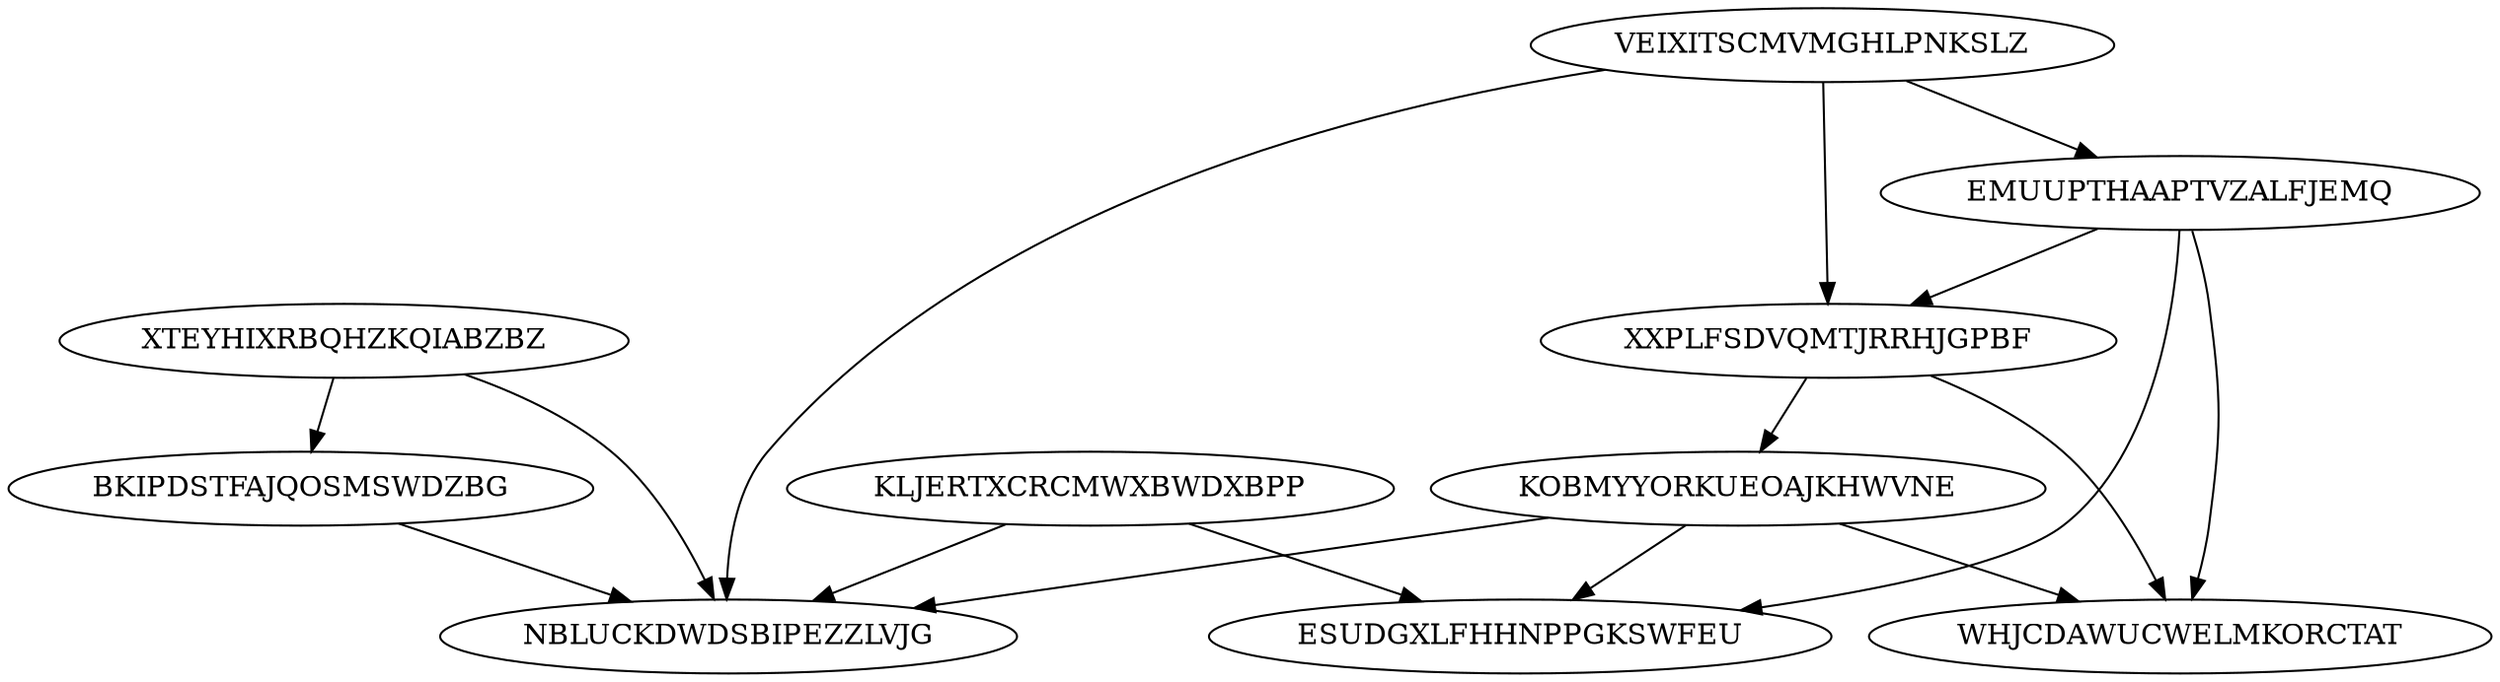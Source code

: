 digraph "N10M16" {
	KLJERTXCRCMWXBWDXBPP			[Weight=14, Start=0, Processor=1];
	XTEYHIXRBQHZKQIABZBZ			[Weight=10, Start=14, Processor=1];
	BKIPDSTFAJQOSMSWDZBG			[Weight=13, Start=24, Processor=1];
	VEIXITSCMVMGHLPNKSLZ			[Weight=19, Start=0, Processor=2];
	EMUUPTHAAPTVZALFJEMQ			[Weight=11, Start=19, Processor=2];
	XXPLFSDVQMTJRRHJGPBF			[Weight=19, Start=30, Processor=2];
	KOBMYYORKUEOAJKHWVNE			[Weight=19, Start=49, Processor=2];
	ESUDGXLFHHNPPGKSWFEU			[Weight=12, Start=79, Processor=1];
	WHJCDAWUCWELMKORCTAT			[Weight=20, Start=68, Processor=2];
	NBLUCKDWDSBIPEZZLVJG			[Weight=12, Start=79, Processor=3];
	VEIXITSCMVMGHLPNKSLZ -> EMUUPTHAAPTVZALFJEMQ		[Weight=14];
	XXPLFSDVQMTJRRHJGPBF -> WHJCDAWUCWELMKORCTAT		[Weight=14];
	BKIPDSTFAJQOSMSWDZBG -> NBLUCKDWDSBIPEZZLVJG		[Weight=17];
	KOBMYYORKUEOAJKHWVNE -> ESUDGXLFHHNPPGKSWFEU		[Weight=11];
	EMUUPTHAAPTVZALFJEMQ -> WHJCDAWUCWELMKORCTAT		[Weight=13];
	VEIXITSCMVMGHLPNKSLZ -> NBLUCKDWDSBIPEZZLVJG		[Weight=20];
	KLJERTXCRCMWXBWDXBPP -> ESUDGXLFHHNPPGKSWFEU		[Weight=19];
	KOBMYYORKUEOAJKHWVNE -> WHJCDAWUCWELMKORCTAT		[Weight=15];
	XTEYHIXRBQHZKQIABZBZ -> NBLUCKDWDSBIPEZZLVJG		[Weight=17];
	XTEYHIXRBQHZKQIABZBZ -> BKIPDSTFAJQOSMSWDZBG		[Weight=18];
	KLJERTXCRCMWXBWDXBPP -> NBLUCKDWDSBIPEZZLVJG		[Weight=11];
	KOBMYYORKUEOAJKHWVNE -> NBLUCKDWDSBIPEZZLVJG		[Weight=11];
	XXPLFSDVQMTJRRHJGPBF -> KOBMYYORKUEOAJKHWVNE		[Weight=17];
	EMUUPTHAAPTVZALFJEMQ -> XXPLFSDVQMTJRRHJGPBF		[Weight=13];
	VEIXITSCMVMGHLPNKSLZ -> XXPLFSDVQMTJRRHJGPBF		[Weight=14];
	EMUUPTHAAPTVZALFJEMQ -> ESUDGXLFHHNPPGKSWFEU		[Weight=17];
}
